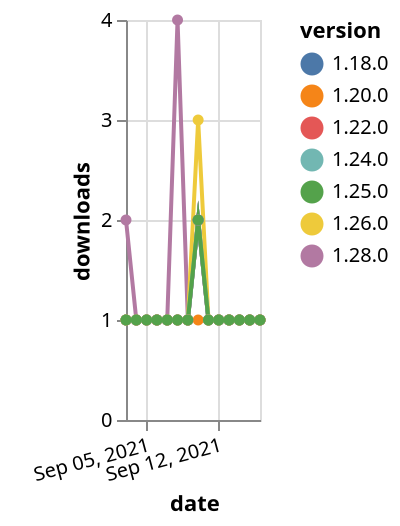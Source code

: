 {"$schema": "https://vega.github.io/schema/vega-lite/v5.json", "description": "A simple bar chart with embedded data.", "data": {"values": [{"date": "2021-09-03", "total": 223, "delta": 1, "version": "1.18.0"}, {"date": "2021-09-04", "total": 224, "delta": 1, "version": "1.18.0"}, {"date": "2021-09-05", "total": 225, "delta": 1, "version": "1.18.0"}, {"date": "2021-09-06", "total": 226, "delta": 1, "version": "1.18.0"}, {"date": "2021-09-07", "total": 227, "delta": 1, "version": "1.18.0"}, {"date": "2021-09-08", "total": 228, "delta": 1, "version": "1.18.0"}, {"date": "2021-09-09", "total": 229, "delta": 1, "version": "1.18.0"}, {"date": "2021-09-10", "total": 231, "delta": 2, "version": "1.18.0"}, {"date": "2021-09-11", "total": 232, "delta": 1, "version": "1.18.0"}, {"date": "2021-09-12", "total": 233, "delta": 1, "version": "1.18.0"}, {"date": "2021-09-13", "total": 234, "delta": 1, "version": "1.18.0"}, {"date": "2021-09-14", "total": 235, "delta": 1, "version": "1.18.0"}, {"date": "2021-09-15", "total": 236, "delta": 1, "version": "1.18.0"}, {"date": "2021-09-16", "total": 237, "delta": 1, "version": "1.18.0"}, {"date": "2021-09-03", "total": 165, "delta": 1, "version": "1.22.0"}, {"date": "2021-09-04", "total": 166, "delta": 1, "version": "1.22.0"}, {"date": "2021-09-05", "total": 167, "delta": 1, "version": "1.22.0"}, {"date": "2021-09-06", "total": 168, "delta": 1, "version": "1.22.0"}, {"date": "2021-09-07", "total": 169, "delta": 1, "version": "1.22.0"}, {"date": "2021-09-08", "total": 170, "delta": 1, "version": "1.22.0"}, {"date": "2021-09-09", "total": 171, "delta": 1, "version": "1.22.0"}, {"date": "2021-09-10", "total": 173, "delta": 2, "version": "1.22.0"}, {"date": "2021-09-11", "total": 174, "delta": 1, "version": "1.22.0"}, {"date": "2021-09-12", "total": 175, "delta": 1, "version": "1.22.0"}, {"date": "2021-09-13", "total": 176, "delta": 1, "version": "1.22.0"}, {"date": "2021-09-14", "total": 177, "delta": 1, "version": "1.22.0"}, {"date": "2021-09-15", "total": 178, "delta": 1, "version": "1.22.0"}, {"date": "2021-09-16", "total": 179, "delta": 1, "version": "1.22.0"}, {"date": "2021-09-03", "total": 114, "delta": 2, "version": "1.28.0"}, {"date": "2021-09-04", "total": 115, "delta": 1, "version": "1.28.0"}, {"date": "2021-09-05", "total": 116, "delta": 1, "version": "1.28.0"}, {"date": "2021-09-06", "total": 117, "delta": 1, "version": "1.28.0"}, {"date": "2021-09-07", "total": 118, "delta": 1, "version": "1.28.0"}, {"date": "2021-09-08", "total": 122, "delta": 4, "version": "1.28.0"}, {"date": "2021-09-09", "total": 123, "delta": 1, "version": "1.28.0"}, {"date": "2021-09-10", "total": 125, "delta": 2, "version": "1.28.0"}, {"date": "2021-09-11", "total": 126, "delta": 1, "version": "1.28.0"}, {"date": "2021-09-12", "total": 127, "delta": 1, "version": "1.28.0"}, {"date": "2021-09-13", "total": 128, "delta": 1, "version": "1.28.0"}, {"date": "2021-09-14", "total": 129, "delta": 1, "version": "1.28.0"}, {"date": "2021-09-15", "total": 130, "delta": 1, "version": "1.28.0"}, {"date": "2021-09-16", "total": 131, "delta": 1, "version": "1.28.0"}, {"date": "2021-09-03", "total": 162, "delta": 1, "version": "1.26.0"}, {"date": "2021-09-04", "total": 163, "delta": 1, "version": "1.26.0"}, {"date": "2021-09-05", "total": 164, "delta": 1, "version": "1.26.0"}, {"date": "2021-09-06", "total": 165, "delta": 1, "version": "1.26.0"}, {"date": "2021-09-07", "total": 166, "delta": 1, "version": "1.26.0"}, {"date": "2021-09-08", "total": 167, "delta": 1, "version": "1.26.0"}, {"date": "2021-09-09", "total": 168, "delta": 1, "version": "1.26.0"}, {"date": "2021-09-10", "total": 171, "delta": 3, "version": "1.26.0"}, {"date": "2021-09-11", "total": 172, "delta": 1, "version": "1.26.0"}, {"date": "2021-09-12", "total": 173, "delta": 1, "version": "1.26.0"}, {"date": "2021-09-13", "total": 174, "delta": 1, "version": "1.26.0"}, {"date": "2021-09-14", "total": 175, "delta": 1, "version": "1.26.0"}, {"date": "2021-09-15", "total": 176, "delta": 1, "version": "1.26.0"}, {"date": "2021-09-16", "total": 177, "delta": 1, "version": "1.26.0"}, {"date": "2021-09-03", "total": 175, "delta": 1, "version": "1.20.0"}, {"date": "2021-09-04", "total": 176, "delta": 1, "version": "1.20.0"}, {"date": "2021-09-05", "total": 177, "delta": 1, "version": "1.20.0"}, {"date": "2021-09-06", "total": 178, "delta": 1, "version": "1.20.0"}, {"date": "2021-09-07", "total": 179, "delta": 1, "version": "1.20.0"}, {"date": "2021-09-08", "total": 180, "delta": 1, "version": "1.20.0"}, {"date": "2021-09-09", "total": 181, "delta": 1, "version": "1.20.0"}, {"date": "2021-09-10", "total": 182, "delta": 1, "version": "1.20.0"}, {"date": "2021-09-11", "total": 183, "delta": 1, "version": "1.20.0"}, {"date": "2021-09-12", "total": 184, "delta": 1, "version": "1.20.0"}, {"date": "2021-09-13", "total": 185, "delta": 1, "version": "1.20.0"}, {"date": "2021-09-14", "total": 186, "delta": 1, "version": "1.20.0"}, {"date": "2021-09-15", "total": 187, "delta": 1, "version": "1.20.0"}, {"date": "2021-09-16", "total": 188, "delta": 1, "version": "1.20.0"}, {"date": "2021-09-03", "total": 142, "delta": 1, "version": "1.24.0"}, {"date": "2021-09-04", "total": 143, "delta": 1, "version": "1.24.0"}, {"date": "2021-09-05", "total": 144, "delta": 1, "version": "1.24.0"}, {"date": "2021-09-06", "total": 145, "delta": 1, "version": "1.24.0"}, {"date": "2021-09-07", "total": 146, "delta": 1, "version": "1.24.0"}, {"date": "2021-09-08", "total": 147, "delta": 1, "version": "1.24.0"}, {"date": "2021-09-09", "total": 148, "delta": 1, "version": "1.24.0"}, {"date": "2021-09-10", "total": 150, "delta": 2, "version": "1.24.0"}, {"date": "2021-09-11", "total": 151, "delta": 1, "version": "1.24.0"}, {"date": "2021-09-12", "total": 152, "delta": 1, "version": "1.24.0"}, {"date": "2021-09-13", "total": 153, "delta": 1, "version": "1.24.0"}, {"date": "2021-09-14", "total": 154, "delta": 1, "version": "1.24.0"}, {"date": "2021-09-15", "total": 155, "delta": 1, "version": "1.24.0"}, {"date": "2021-09-16", "total": 156, "delta": 1, "version": "1.24.0"}, {"date": "2021-09-03", "total": 144, "delta": 1, "version": "1.25.0"}, {"date": "2021-09-04", "total": 145, "delta": 1, "version": "1.25.0"}, {"date": "2021-09-05", "total": 146, "delta": 1, "version": "1.25.0"}, {"date": "2021-09-06", "total": 147, "delta": 1, "version": "1.25.0"}, {"date": "2021-09-07", "total": 148, "delta": 1, "version": "1.25.0"}, {"date": "2021-09-08", "total": 149, "delta": 1, "version": "1.25.0"}, {"date": "2021-09-09", "total": 150, "delta": 1, "version": "1.25.0"}, {"date": "2021-09-10", "total": 152, "delta": 2, "version": "1.25.0"}, {"date": "2021-09-11", "total": 153, "delta": 1, "version": "1.25.0"}, {"date": "2021-09-12", "total": 154, "delta": 1, "version": "1.25.0"}, {"date": "2021-09-13", "total": 155, "delta": 1, "version": "1.25.0"}, {"date": "2021-09-14", "total": 156, "delta": 1, "version": "1.25.0"}, {"date": "2021-09-15", "total": 157, "delta": 1, "version": "1.25.0"}, {"date": "2021-09-16", "total": 158, "delta": 1, "version": "1.25.0"}]}, "width": "container", "mark": {"type": "line", "point": {"filled": true}}, "encoding": {"x": {"field": "date", "type": "temporal", "timeUnit": "yearmonthdate", "title": "date", "axis": {"labelAngle": -15}}, "y": {"field": "delta", "type": "quantitative", "title": "downloads"}, "color": {"field": "version", "type": "nominal"}, "tooltip": {"field": "delta"}}}